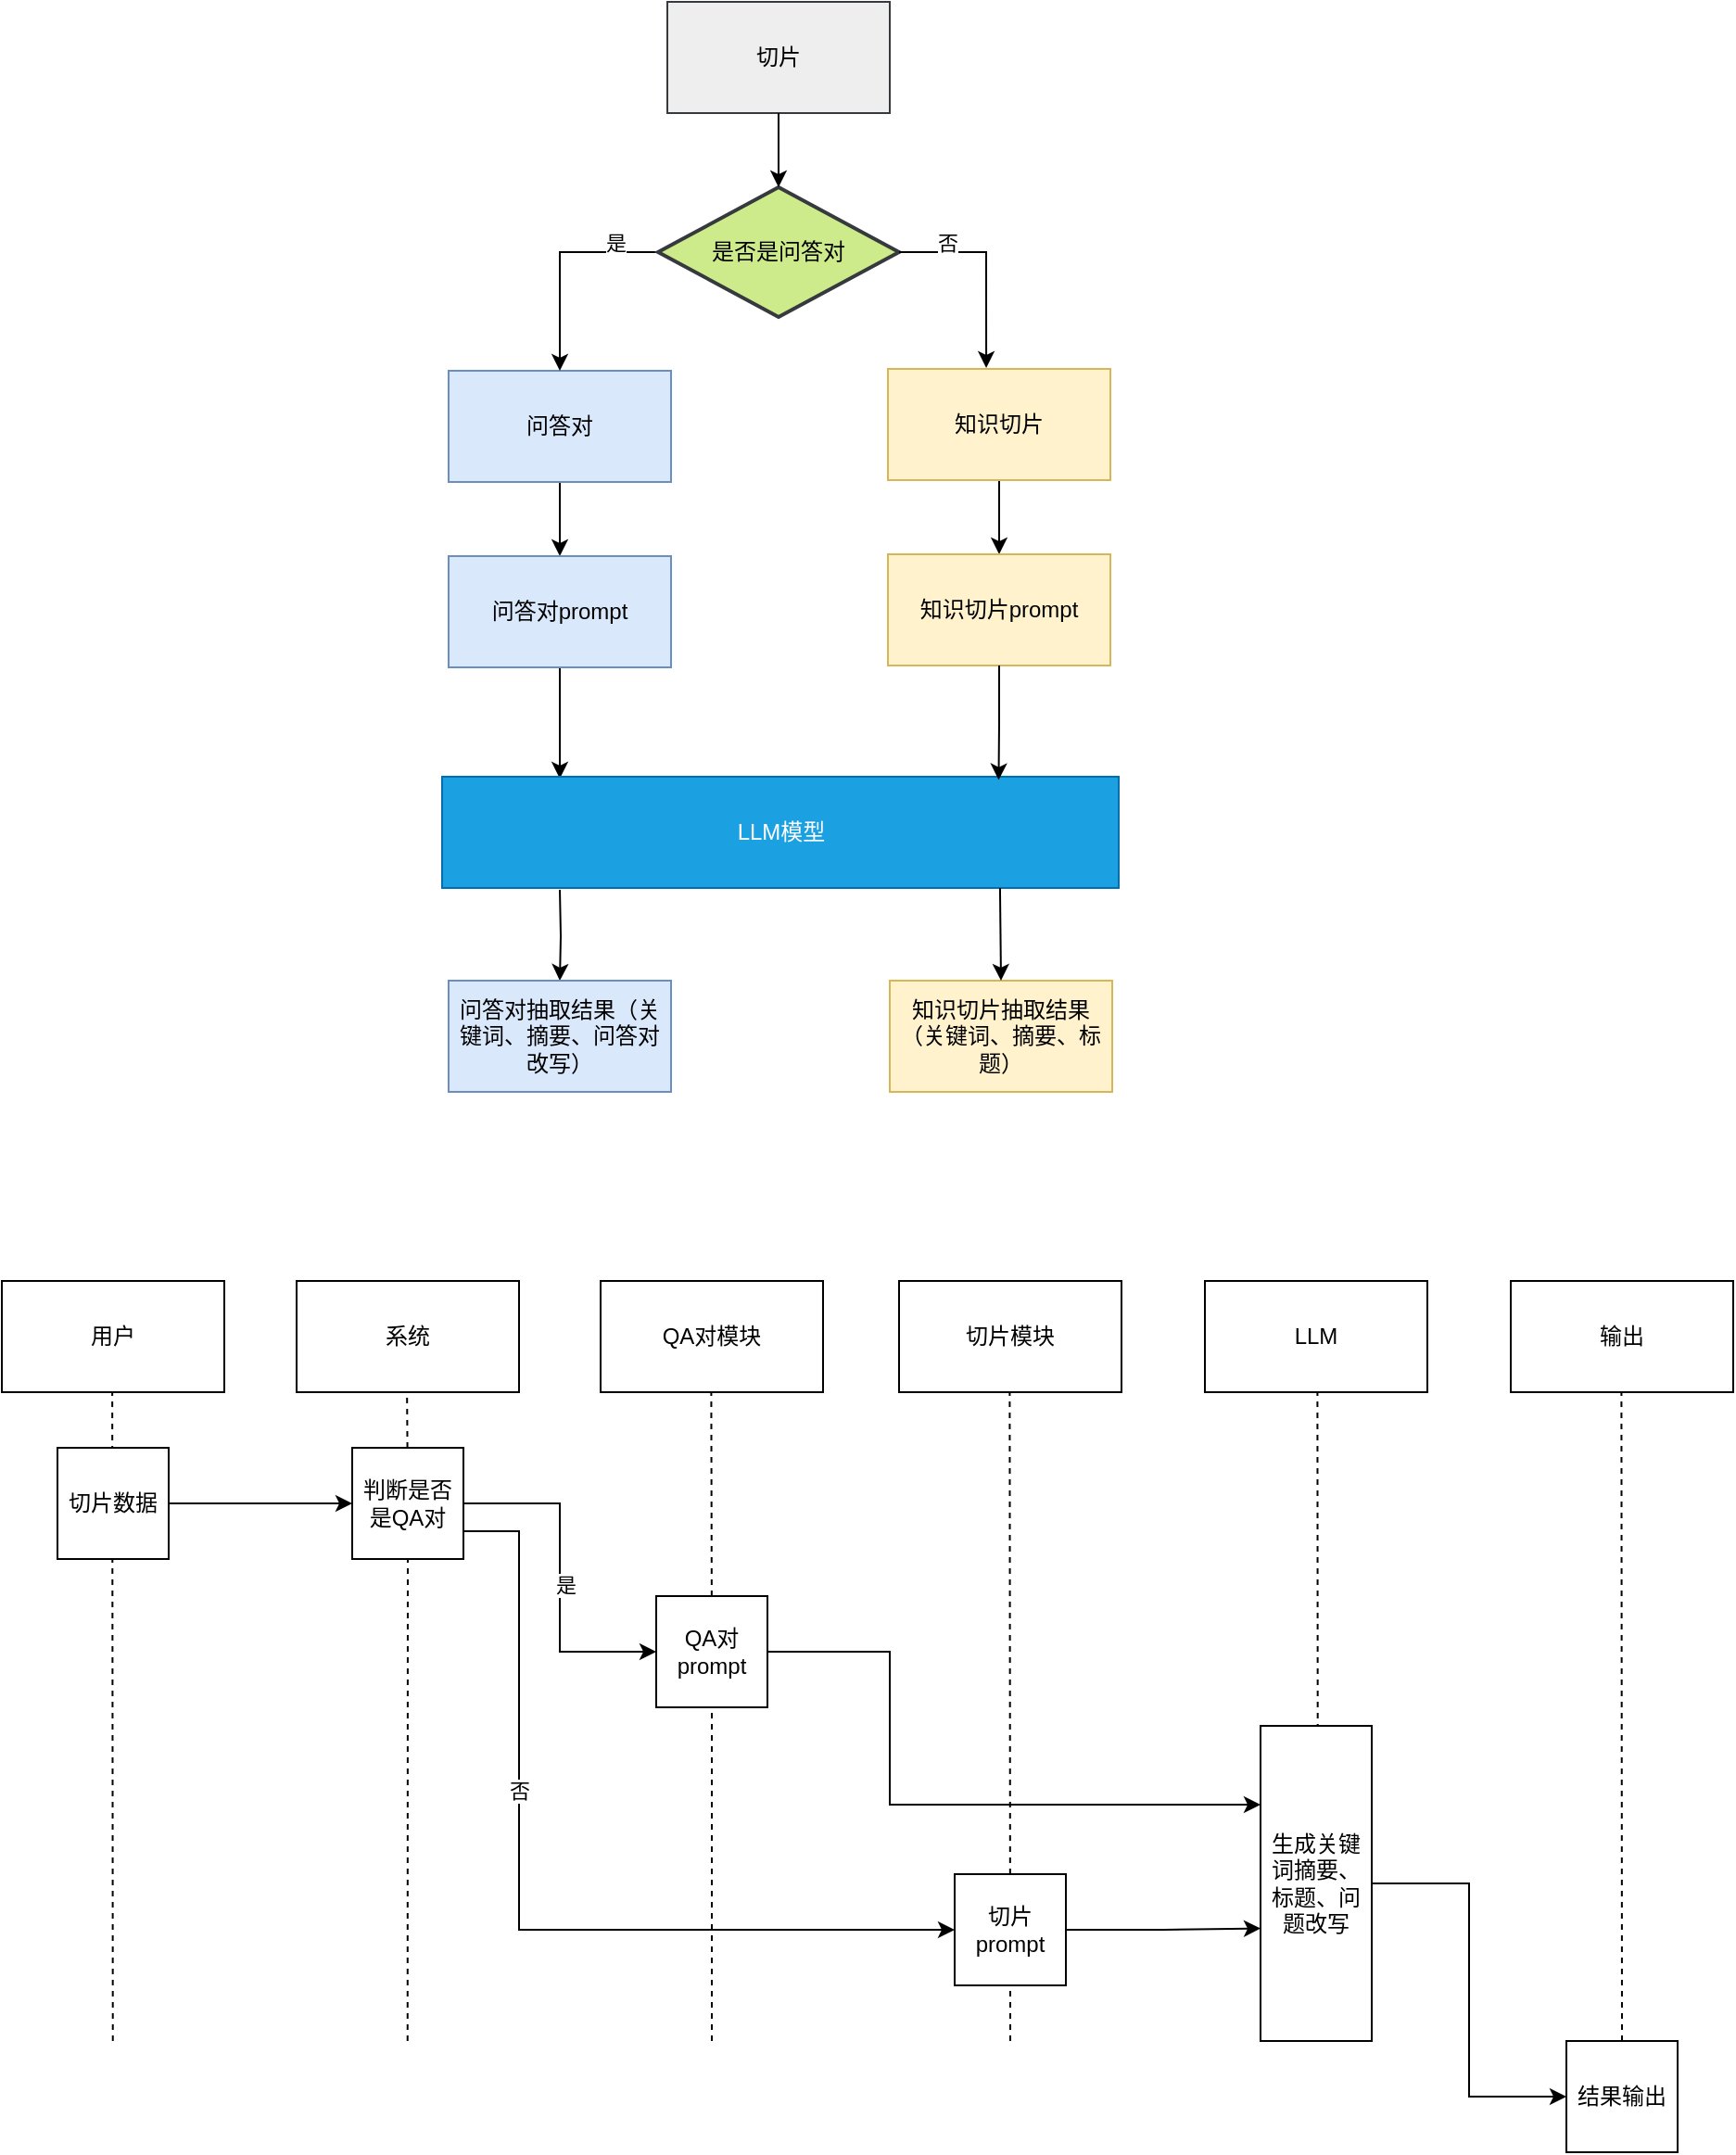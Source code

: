 <mxfile version="24.7.6">
  <diagram name="第 1 页" id="W50Me2v17_l9F1Rr8tnI">
    <mxGraphModel dx="2080" dy="679" grid="1" gridSize="10" guides="1" tooltips="1" connect="1" arrows="1" fold="1" page="1" pageScale="1" pageWidth="827" pageHeight="1169" math="0" shadow="0">
      <root>
        <mxCell id="0" />
        <mxCell id="1" parent="0" />
        <mxCell id="HrH9pXLMxQuW8AQuO76U-1" value="切片" style="rounded=0;whiteSpace=wrap;html=1;fillColor=#eeeeee;strokeColor=#36393d;" vertex="1" parent="1">
          <mxGeometry x="330" y="40" width="120" height="60" as="geometry" />
        </mxCell>
        <mxCell id="HrH9pXLMxQuW8AQuO76U-10" style="edgeStyle=orthogonalEdgeStyle;rounded=0;orthogonalLoop=1;jettySize=auto;html=1;exitX=0.5;exitY=1;exitDx=0;exitDy=0;entryX=0.5;entryY=0;entryDx=0;entryDy=0;" edge="1" parent="1" source="HrH9pXLMxQuW8AQuO76U-2" target="HrH9pXLMxQuW8AQuO76U-7">
          <mxGeometry relative="1" as="geometry" />
        </mxCell>
        <mxCell id="HrH9pXLMxQuW8AQuO76U-2" value="问答对" style="rounded=0;whiteSpace=wrap;html=1;fillColor=#dae8fc;strokeColor=#6c8ebf;" vertex="1" parent="1">
          <mxGeometry x="212" y="239" width="120" height="60" as="geometry" />
        </mxCell>
        <mxCell id="HrH9pXLMxQuW8AQuO76U-12" style="edgeStyle=orthogonalEdgeStyle;rounded=0;orthogonalLoop=1;jettySize=auto;html=1;exitX=0.5;exitY=1;exitDx=0;exitDy=0;entryX=0.5;entryY=0;entryDx=0;entryDy=0;" edge="1" parent="1" source="HrH9pXLMxQuW8AQuO76U-3" target="HrH9pXLMxQuW8AQuO76U-8">
          <mxGeometry relative="1" as="geometry" />
        </mxCell>
        <mxCell id="HrH9pXLMxQuW8AQuO76U-3" value="知识切片" style="rounded=0;whiteSpace=wrap;html=1;fillColor=#fff2cc;strokeColor=#d6b656;" vertex="1" parent="1">
          <mxGeometry x="449" y="238" width="120" height="60" as="geometry" />
        </mxCell>
        <mxCell id="HrH9pXLMxQuW8AQuO76U-11" style="edgeStyle=orthogonalEdgeStyle;rounded=0;orthogonalLoop=1;jettySize=auto;html=1;exitX=0.5;exitY=1;exitDx=0;exitDy=0;entryX=0.5;entryY=0;entryDx=0;entryDy=0;" edge="1" parent="1" source="HrH9pXLMxQuW8AQuO76U-7">
          <mxGeometry relative="1" as="geometry">
            <mxPoint x="272" y="459" as="targetPoint" />
          </mxGeometry>
        </mxCell>
        <mxCell id="HrH9pXLMxQuW8AQuO76U-7" value="问答对prompt" style="rounded=0;whiteSpace=wrap;html=1;fillColor=#dae8fc;strokeColor=#6c8ebf;" vertex="1" parent="1">
          <mxGeometry x="212" y="339" width="120" height="60" as="geometry" />
        </mxCell>
        <mxCell id="HrH9pXLMxQuW8AQuO76U-8" value="知识切片prompt" style="rounded=0;whiteSpace=wrap;html=1;fillColor=#fff2cc;strokeColor=#d6b656;" vertex="1" parent="1">
          <mxGeometry x="449" y="338" width="120" height="60" as="geometry" />
        </mxCell>
        <mxCell id="HrH9pXLMxQuW8AQuO76U-17" style="edgeStyle=orthogonalEdgeStyle;rounded=0;orthogonalLoop=1;jettySize=auto;html=1;exitX=0.5;exitY=1;exitDx=0;exitDy=0;entryX=0.5;entryY=0;entryDx=0;entryDy=0;" edge="1" parent="1" target="HrH9pXLMxQuW8AQuO76U-15">
          <mxGeometry relative="1" as="geometry">
            <mxPoint x="272" y="519.0" as="sourcePoint" />
          </mxGeometry>
        </mxCell>
        <mxCell id="HrH9pXLMxQuW8AQuO76U-15" value="问答对抽取结果（关键词、摘要、问答对改写）" style="rounded=0;whiteSpace=wrap;html=1;fillColor=#dae8fc;strokeColor=#6c8ebf;" vertex="1" parent="1">
          <mxGeometry x="212" y="568" width="120" height="60" as="geometry" />
        </mxCell>
        <mxCell id="HrH9pXLMxQuW8AQuO76U-16" value="知识切片抽取结果（关键词、摘要、标题）" style="rounded=0;whiteSpace=wrap;html=1;fillColor=#fff2cc;strokeColor=#d6b656;" vertex="1" parent="1">
          <mxGeometry x="450" y="568" width="120" height="60" as="geometry" />
        </mxCell>
        <mxCell id="HrH9pXLMxQuW8AQuO76U-20" value="LLM模型" style="rounded=0;whiteSpace=wrap;html=1;fillColor=#1ba1e2;fontColor=#ffffff;strokeColor=#006EAF;" vertex="1" parent="1">
          <mxGeometry x="208.5" y="458" width="365" height="60" as="geometry" />
        </mxCell>
        <mxCell id="HrH9pXLMxQuW8AQuO76U-25" style="edgeStyle=orthogonalEdgeStyle;rounded=0;orthogonalLoop=1;jettySize=auto;html=1;exitX=0;exitY=0.5;exitDx=0;exitDy=0;exitPerimeter=0;entryX=0.5;entryY=0;entryDx=0;entryDy=0;" edge="1" parent="1" source="HrH9pXLMxQuW8AQuO76U-23" target="HrH9pXLMxQuW8AQuO76U-2">
          <mxGeometry relative="1" as="geometry" />
        </mxCell>
        <mxCell id="HrH9pXLMxQuW8AQuO76U-26" value="是" style="edgeLabel;html=1;align=center;verticalAlign=middle;resizable=0;points=[];" vertex="1" connectable="0" parent="HrH9pXLMxQuW8AQuO76U-25">
          <mxGeometry x="-0.321" y="-3" relative="1" as="geometry">
            <mxPoint x="16" y="-2" as="offset" />
          </mxGeometry>
        </mxCell>
        <mxCell id="HrH9pXLMxQuW8AQuO76U-23" value="是否是问答对" style="strokeWidth=2;html=1;shape=mxgraph.flowchart.decision;whiteSpace=wrap;fillColor=#cdeb8b;strokeColor=#36393d;" vertex="1" parent="1">
          <mxGeometry x="325" y="140" width="130" height="70" as="geometry" />
        </mxCell>
        <mxCell id="HrH9pXLMxQuW8AQuO76U-24" style="edgeStyle=orthogonalEdgeStyle;rounded=0;orthogonalLoop=1;jettySize=auto;html=1;exitX=0.5;exitY=1;exitDx=0;exitDy=0;entryX=0.5;entryY=0;entryDx=0;entryDy=0;entryPerimeter=0;" edge="1" parent="1" source="HrH9pXLMxQuW8AQuO76U-1" target="HrH9pXLMxQuW8AQuO76U-23">
          <mxGeometry relative="1" as="geometry" />
        </mxCell>
        <mxCell id="HrH9pXLMxQuW8AQuO76U-34" style="edgeStyle=orthogonalEdgeStyle;rounded=0;orthogonalLoop=1;jettySize=auto;html=1;exitX=0.5;exitY=1;exitDx=0;exitDy=0;entryX=0.839;entryY=0.03;entryDx=0;entryDy=0;entryPerimeter=0;" edge="1" parent="1" source="HrH9pXLMxQuW8AQuO76U-8">
          <mxGeometry relative="1" as="geometry">
            <mxPoint x="508.735" y="459.8" as="targetPoint" />
          </mxGeometry>
        </mxCell>
        <mxCell id="HrH9pXLMxQuW8AQuO76U-35" style="edgeStyle=orthogonalEdgeStyle;rounded=0;orthogonalLoop=1;jettySize=auto;html=1;exitX=0.5;exitY=1;exitDx=0;exitDy=0;entryX=0.5;entryY=0;entryDx=0;entryDy=0;" edge="1" parent="1" target="HrH9pXLMxQuW8AQuO76U-16">
          <mxGeometry relative="1" as="geometry">
            <mxPoint x="509.47" y="518" as="sourcePoint" />
            <mxPoint x="509.47" y="580" as="targetPoint" />
          </mxGeometry>
        </mxCell>
        <mxCell id="HrH9pXLMxQuW8AQuO76U-36" style="edgeStyle=orthogonalEdgeStyle;rounded=0;orthogonalLoop=1;jettySize=auto;html=1;exitX=1;exitY=0.5;exitDx=0;exitDy=0;exitPerimeter=0;entryX=0.442;entryY=-0.009;entryDx=0;entryDy=0;entryPerimeter=0;" edge="1" parent="1" source="HrH9pXLMxQuW8AQuO76U-23" target="HrH9pXLMxQuW8AQuO76U-3">
          <mxGeometry relative="1" as="geometry" />
        </mxCell>
        <mxCell id="HrH9pXLMxQuW8AQuO76U-37" value="否" style="edgeLabel;html=1;align=center;verticalAlign=middle;resizable=0;points=[];" vertex="1" connectable="0" parent="HrH9pXLMxQuW8AQuO76U-36">
          <mxGeometry x="-0.521" y="-1" relative="1" as="geometry">
            <mxPoint y="-6" as="offset" />
          </mxGeometry>
        </mxCell>
        <mxCell id="HrH9pXLMxQuW8AQuO76U-38" value="用户" style="rounded=0;whiteSpace=wrap;html=1;" vertex="1" parent="1">
          <mxGeometry x="-29" y="730" width="120" height="60" as="geometry" />
        </mxCell>
        <mxCell id="HrH9pXLMxQuW8AQuO76U-39" value="QA对模块" style="rounded=0;whiteSpace=wrap;html=1;" vertex="1" parent="1">
          <mxGeometry x="294" y="730" width="120" height="60" as="geometry" />
        </mxCell>
        <mxCell id="HrH9pXLMxQuW8AQuO76U-40" value="切片模块" style="rounded=0;whiteSpace=wrap;html=1;" vertex="1" parent="1">
          <mxGeometry x="455" y="730" width="120" height="60" as="geometry" />
        </mxCell>
        <mxCell id="HrH9pXLMxQuW8AQuO76U-41" value="LLM" style="rounded=0;whiteSpace=wrap;html=1;" vertex="1" parent="1">
          <mxGeometry x="620" y="730" width="120" height="60" as="geometry" />
        </mxCell>
        <mxCell id="HrH9pXLMxQuW8AQuO76U-42" value="输出" style="rounded=0;whiteSpace=wrap;html=1;" vertex="1" parent="1">
          <mxGeometry x="785" y="730" width="120" height="60" as="geometry" />
        </mxCell>
        <mxCell id="HrH9pXLMxQuW8AQuO76U-48" value="" style="endArrow=none;dashed=1;html=1;rounded=0;" edge="1" parent="1">
          <mxGeometry width="50" height="50" relative="1" as="geometry">
            <mxPoint x="30.87" y="1140" as="sourcePoint" />
            <mxPoint x="30.57" y="790" as="targetPoint" />
          </mxGeometry>
        </mxCell>
        <mxCell id="HrH9pXLMxQuW8AQuO76U-49" value="" style="endArrow=none;dashed=1;html=1;rounded=0;" edge="1" parent="1" source="HrH9pXLMxQuW8AQuO76U-62">
          <mxGeometry width="50" height="50" relative="1" as="geometry">
            <mxPoint x="354" y="1140" as="sourcePoint" />
            <mxPoint x="353.7" y="790" as="targetPoint" />
          </mxGeometry>
        </mxCell>
        <mxCell id="HrH9pXLMxQuW8AQuO76U-50" value="" style="endArrow=none;dashed=1;html=1;rounded=0;" edge="1" parent="1">
          <mxGeometry width="50" height="50" relative="1" as="geometry">
            <mxPoint x="515" y="1140" as="sourcePoint" />
            <mxPoint x="514.7" y="790" as="targetPoint" />
          </mxGeometry>
        </mxCell>
        <mxCell id="HrH9pXLMxQuW8AQuO76U-51" value="" style="endArrow=none;dashed=1;html=1;rounded=0;" edge="1" parent="1">
          <mxGeometry width="50" height="50" relative="1" as="geometry">
            <mxPoint x="681" y="1140" as="sourcePoint" />
            <mxPoint x="680.7" y="790" as="targetPoint" />
          </mxGeometry>
        </mxCell>
        <mxCell id="HrH9pXLMxQuW8AQuO76U-52" value="" style="endArrow=none;dashed=1;html=1;rounded=0;" edge="1" parent="1">
          <mxGeometry width="50" height="50" relative="1" as="geometry">
            <mxPoint x="845" y="1140" as="sourcePoint" />
            <mxPoint x="844.7" y="790" as="targetPoint" />
          </mxGeometry>
        </mxCell>
        <mxCell id="HrH9pXLMxQuW8AQuO76U-53" value="系统" style="rounded=0;whiteSpace=wrap;html=1;" vertex="1" parent="1">
          <mxGeometry x="130" y="730" width="120" height="60" as="geometry" />
        </mxCell>
        <mxCell id="HrH9pXLMxQuW8AQuO76U-54" value="" style="endArrow=none;dashed=1;html=1;rounded=0;" edge="1" parent="1" source="HrH9pXLMxQuW8AQuO76U-58">
          <mxGeometry width="50" height="50" relative="1" as="geometry">
            <mxPoint x="189.87" y="1140" as="sourcePoint" />
            <mxPoint x="189.57" y="790" as="targetPoint" />
          </mxGeometry>
        </mxCell>
        <mxCell id="HrH9pXLMxQuW8AQuO76U-60" style="edgeStyle=orthogonalEdgeStyle;rounded=0;orthogonalLoop=1;jettySize=auto;html=1;exitX=1;exitY=0.5;exitDx=0;exitDy=0;entryX=0;entryY=0.5;entryDx=0;entryDy=0;" edge="1" parent="1" source="HrH9pXLMxQuW8AQuO76U-56" target="HrH9pXLMxQuW8AQuO76U-58">
          <mxGeometry relative="1" as="geometry" />
        </mxCell>
        <mxCell id="HrH9pXLMxQuW8AQuO76U-56" value="切片数据" style="rounded=0;whiteSpace=wrap;html=1;" vertex="1" parent="1">
          <mxGeometry x="1" y="820" width="60" height="60" as="geometry" />
        </mxCell>
        <mxCell id="HrH9pXLMxQuW8AQuO76U-59" value="" style="endArrow=none;dashed=1;html=1;rounded=0;" edge="1" parent="1" target="HrH9pXLMxQuW8AQuO76U-58">
          <mxGeometry width="50" height="50" relative="1" as="geometry">
            <mxPoint x="189.87" y="1140" as="sourcePoint" />
            <mxPoint x="189.57" y="790" as="targetPoint" />
          </mxGeometry>
        </mxCell>
        <mxCell id="HrH9pXLMxQuW8AQuO76U-64" style="edgeStyle=orthogonalEdgeStyle;rounded=0;orthogonalLoop=1;jettySize=auto;html=1;exitX=1;exitY=0.5;exitDx=0;exitDy=0;entryX=0;entryY=0.5;entryDx=0;entryDy=0;" edge="1" parent="1" source="HrH9pXLMxQuW8AQuO76U-58" target="HrH9pXLMxQuW8AQuO76U-62">
          <mxGeometry relative="1" as="geometry" />
        </mxCell>
        <mxCell id="HrH9pXLMxQuW8AQuO76U-67" value="是" style="edgeLabel;html=1;align=center;verticalAlign=middle;resizable=0;points=[];" vertex="1" connectable="0" parent="HrH9pXLMxQuW8AQuO76U-64">
          <mxGeometry x="0.046" y="3" relative="1" as="geometry">
            <mxPoint as="offset" />
          </mxGeometry>
        </mxCell>
        <mxCell id="HrH9pXLMxQuW8AQuO76U-69" style="edgeStyle=orthogonalEdgeStyle;rounded=0;orthogonalLoop=1;jettySize=auto;html=1;exitX=1;exitY=0.75;exitDx=0;exitDy=0;entryX=0;entryY=0.5;entryDx=0;entryDy=0;" edge="1" parent="1" source="HrH9pXLMxQuW8AQuO76U-58" target="HrH9pXLMxQuW8AQuO76U-68">
          <mxGeometry relative="1" as="geometry">
            <Array as="points">
              <mxPoint x="250" y="865" />
              <mxPoint x="250" y="1080" />
            </Array>
          </mxGeometry>
        </mxCell>
        <mxCell id="HrH9pXLMxQuW8AQuO76U-70" value="否" style="edgeLabel;html=1;align=center;verticalAlign=middle;resizable=0;points=[];" vertex="1" connectable="0" parent="HrH9pXLMxQuW8AQuO76U-69">
          <mxGeometry x="-0.291" relative="1" as="geometry">
            <mxPoint as="offset" />
          </mxGeometry>
        </mxCell>
        <mxCell id="HrH9pXLMxQuW8AQuO76U-58" value="判断是否是QA对" style="rounded=0;whiteSpace=wrap;html=1;" vertex="1" parent="1">
          <mxGeometry x="160" y="820" width="60" height="60" as="geometry" />
        </mxCell>
        <mxCell id="HrH9pXLMxQuW8AQuO76U-63" value="" style="endArrow=none;dashed=1;html=1;rounded=0;" edge="1" parent="1" target="HrH9pXLMxQuW8AQuO76U-62">
          <mxGeometry width="50" height="50" relative="1" as="geometry">
            <mxPoint x="354" y="1140" as="sourcePoint" />
            <mxPoint x="353.7" y="790" as="targetPoint" />
          </mxGeometry>
        </mxCell>
        <mxCell id="HrH9pXLMxQuW8AQuO76U-72" style="edgeStyle=orthogonalEdgeStyle;rounded=0;orthogonalLoop=1;jettySize=auto;html=1;exitX=1;exitY=0.5;exitDx=0;exitDy=0;entryX=0;entryY=0.25;entryDx=0;entryDy=0;" edge="1" parent="1" source="HrH9pXLMxQuW8AQuO76U-62" target="HrH9pXLMxQuW8AQuO76U-65">
          <mxGeometry relative="1" as="geometry">
            <Array as="points">
              <mxPoint x="450" y="930" />
              <mxPoint x="450" y="1013" />
            </Array>
          </mxGeometry>
        </mxCell>
        <mxCell id="HrH9pXLMxQuW8AQuO76U-62" value="QA对prompt" style="rounded=0;whiteSpace=wrap;html=1;" vertex="1" parent="1">
          <mxGeometry x="324" y="900" width="60" height="60" as="geometry" />
        </mxCell>
        <mxCell id="HrH9pXLMxQuW8AQuO76U-75" style="edgeStyle=orthogonalEdgeStyle;rounded=0;orthogonalLoop=1;jettySize=auto;html=1;exitX=1;exitY=0.5;exitDx=0;exitDy=0;entryX=0;entryY=0.5;entryDx=0;entryDy=0;" edge="1" parent="1" source="HrH9pXLMxQuW8AQuO76U-65" target="HrH9pXLMxQuW8AQuO76U-74">
          <mxGeometry relative="1" as="geometry" />
        </mxCell>
        <mxCell id="HrH9pXLMxQuW8AQuO76U-65" value="生成关键词摘要、标题、问题改写" style="rounded=0;whiteSpace=wrap;html=1;" vertex="1" parent="1">
          <mxGeometry x="650" y="970" width="60" height="170" as="geometry" />
        </mxCell>
        <mxCell id="HrH9pXLMxQuW8AQuO76U-68" value="切片prompt" style="rounded=0;whiteSpace=wrap;html=1;" vertex="1" parent="1">
          <mxGeometry x="485" y="1050" width="60" height="60" as="geometry" />
        </mxCell>
        <mxCell id="HrH9pXLMxQuW8AQuO76U-73" style="edgeStyle=orthogonalEdgeStyle;rounded=0;orthogonalLoop=1;jettySize=auto;html=1;exitX=1;exitY=0.5;exitDx=0;exitDy=0;entryX=0;entryY=0.643;entryDx=0;entryDy=0;entryPerimeter=0;" edge="1" parent="1" source="HrH9pXLMxQuW8AQuO76U-68" target="HrH9pXLMxQuW8AQuO76U-65">
          <mxGeometry relative="1" as="geometry" />
        </mxCell>
        <mxCell id="HrH9pXLMxQuW8AQuO76U-74" value="结果输出" style="rounded=0;whiteSpace=wrap;html=1;" vertex="1" parent="1">
          <mxGeometry x="815" y="1140" width="60" height="60" as="geometry" />
        </mxCell>
      </root>
    </mxGraphModel>
  </diagram>
</mxfile>
